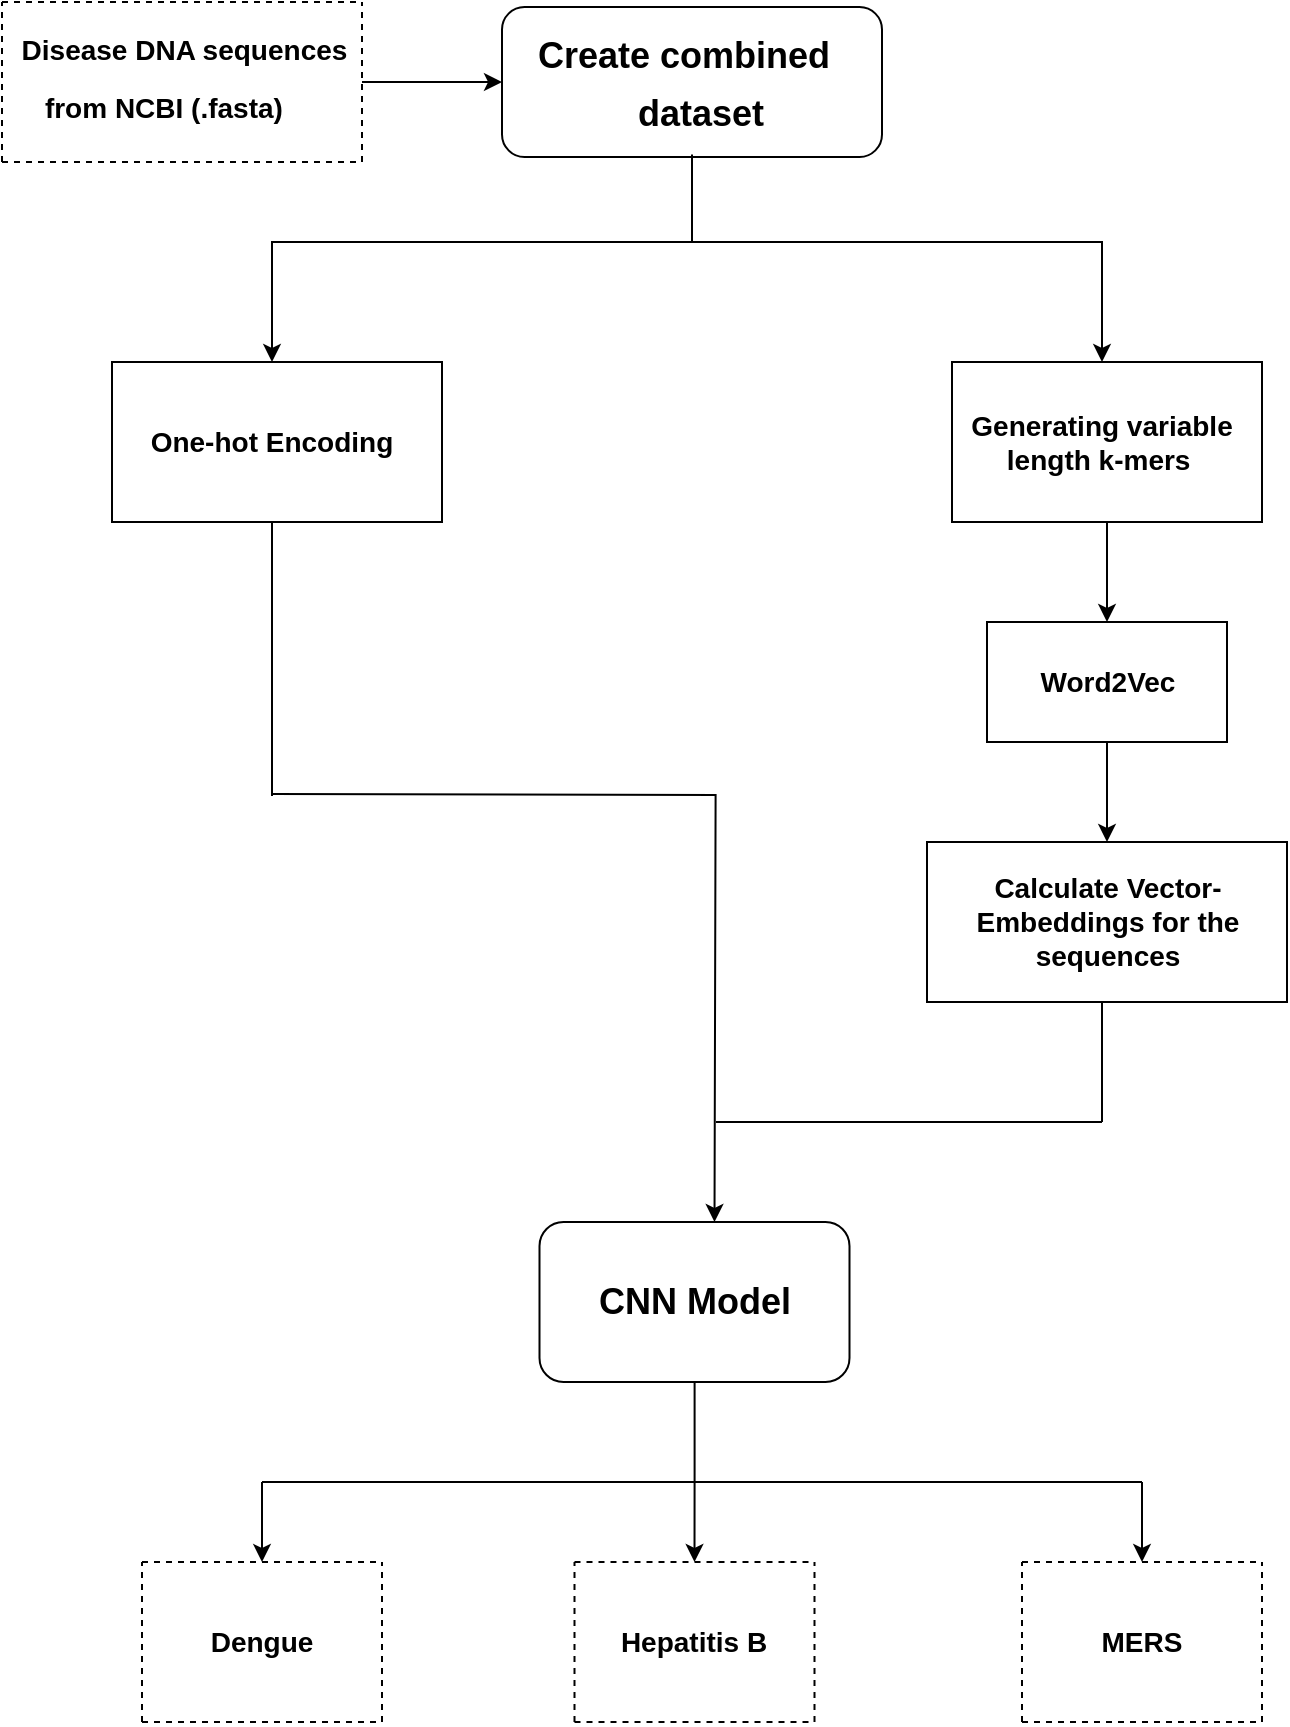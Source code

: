 <mxfile version="24.7.16">
  <diagram name="Page-1" id="AwJXyXjozSyKXWjftIWc">
    <mxGraphModel dx="1050" dy="565" grid="1" gridSize="10" guides="1" tooltips="1" connect="1" arrows="1" fold="1" page="1" pageScale="1" pageWidth="850" pageHeight="1100" math="0" shadow="0">
      <root>
        <mxCell id="0" />
        <mxCell id="1" parent="0" />
        <mxCell id="u3rFeUjqHD8T7D-4szF2-3" style="edgeStyle=orthogonalEdgeStyle;rounded=0;orthogonalLoop=1;jettySize=auto;html=1;" edge="1" parent="1" source="u3rFeUjqHD8T7D-4szF2-2" target="u3rFeUjqHD8T7D-4szF2-9">
          <mxGeometry relative="1" as="geometry">
            <mxPoint x="360" y="140" as="targetPoint" />
          </mxGeometry>
        </mxCell>
        <mxCell id="u3rFeUjqHD8T7D-4szF2-2" value="&lt;h1 style=&quot;margin-top: 0px;&quot;&gt;&lt;font style=&quot;font-size: 14px;&quot;&gt;&amp;nbsp; Disease DNA sequences&amp;nbsp; &amp;nbsp; &amp;nbsp; &amp;nbsp;from NCBI (.fasta)&lt;/font&gt;&lt;/h1&gt;" style="text;html=1;whiteSpace=wrap;overflow=hidden;rounded=0;" vertex="1" parent="1">
          <mxGeometry x="90" y="100" width="180" height="80" as="geometry" />
        </mxCell>
        <mxCell id="u3rFeUjqHD8T7D-4szF2-4" value="" style="endArrow=none;dashed=1;html=1;rounded=0;entryX=1;entryY=0;entryDx=0;entryDy=0;" edge="1" parent="1" target="u3rFeUjqHD8T7D-4szF2-2">
          <mxGeometry width="50" height="50" relative="1" as="geometry">
            <mxPoint x="90" y="100" as="sourcePoint" />
            <mxPoint x="140" y="50" as="targetPoint" />
          </mxGeometry>
        </mxCell>
        <mxCell id="u3rFeUjqHD8T7D-4szF2-5" value="" style="endArrow=none;dashed=1;html=1;rounded=0;exitX=0;exitY=1;exitDx=0;exitDy=0;" edge="1" parent="1" source="u3rFeUjqHD8T7D-4szF2-2">
          <mxGeometry width="50" height="50" relative="1" as="geometry">
            <mxPoint x="220" y="230" as="sourcePoint" />
            <mxPoint x="270" y="180" as="targetPoint" />
          </mxGeometry>
        </mxCell>
        <mxCell id="u3rFeUjqHD8T7D-4szF2-6" value="" style="endArrow=none;dashed=1;html=1;rounded=0;exitX=0;exitY=1;exitDx=0;exitDy=0;" edge="1" parent="1" source="u3rFeUjqHD8T7D-4szF2-2">
          <mxGeometry width="50" height="50" relative="1" as="geometry">
            <mxPoint x="40" y="150" as="sourcePoint" />
            <mxPoint x="90" y="100" as="targetPoint" />
          </mxGeometry>
        </mxCell>
        <mxCell id="u3rFeUjqHD8T7D-4szF2-7" value="" style="endArrow=none;dashed=1;html=1;rounded=0;" edge="1" parent="1" target="u3rFeUjqHD8T7D-4szF2-2">
          <mxGeometry width="50" height="50" relative="1" as="geometry">
            <mxPoint x="90" y="180" as="sourcePoint" />
            <mxPoint x="140" y="130" as="targetPoint" />
          </mxGeometry>
        </mxCell>
        <mxCell id="u3rFeUjqHD8T7D-4szF2-8" value="" style="endArrow=none;dashed=1;html=1;rounded=0;entryX=1;entryY=0;entryDx=0;entryDy=0;" edge="1" parent="1" target="u3rFeUjqHD8T7D-4szF2-2">
          <mxGeometry width="50" height="50" relative="1" as="geometry">
            <mxPoint x="270" y="180" as="sourcePoint" />
            <mxPoint x="320" y="130" as="targetPoint" />
          </mxGeometry>
        </mxCell>
        <mxCell id="u3rFeUjqHD8T7D-4szF2-9" value="" style="rounded=1;whiteSpace=wrap;html=1;" vertex="1" parent="1">
          <mxGeometry x="340" y="102.5" width="190" height="75" as="geometry" />
        </mxCell>
        <mxCell id="u3rFeUjqHD8T7D-4szF2-11" style="edgeStyle=orthogonalEdgeStyle;rounded=0;orthogonalLoop=1;jettySize=auto;html=1;exitX=0.5;exitY=1;exitDx=0;exitDy=0;entryX=0.5;entryY=0;entryDx=0;entryDy=0;" edge="1" parent="1" source="u3rFeUjqHD8T7D-4szF2-10" target="u3rFeUjqHD8T7D-4szF2-15">
          <mxGeometry relative="1" as="geometry">
            <mxPoint x="170" y="270" as="targetPoint" />
            <Array as="points">
              <mxPoint x="435" y="220" />
              <mxPoint x="225" y="220" />
            </Array>
          </mxGeometry>
        </mxCell>
        <mxCell id="u3rFeUjqHD8T7D-4szF2-10" value="&lt;h1 style=&quot;margin-top: 0px;&quot;&gt;&lt;font style=&quot;font-size: 18px;&quot;&gt;Create combined&amp;nbsp; &amp;nbsp; &amp;nbsp; &amp;nbsp; &amp;nbsp; &amp;nbsp; dataset&lt;/font&gt;&lt;/h1&gt;" style="text;html=1;whiteSpace=wrap;overflow=hidden;rounded=0;" vertex="1" parent="1">
          <mxGeometry x="356.25" y="103.75" width="157.5" height="72.5" as="geometry" />
        </mxCell>
        <mxCell id="u3rFeUjqHD8T7D-4szF2-16" style="edgeStyle=orthogonalEdgeStyle;rounded=0;orthogonalLoop=1;jettySize=auto;html=1;exitX=1;exitY=0.75;exitDx=0;exitDy=0;entryX=1;entryY=0.75;entryDx=0;entryDy=0;" edge="1" parent="1" source="u3rFeUjqHD8T7D-4szF2-14" target="u3rFeUjqHD8T7D-4szF2-15">
          <mxGeometry relative="1" as="geometry" />
        </mxCell>
        <mxCell id="u3rFeUjqHD8T7D-4szF2-14" value="" style="rounded=0;whiteSpace=wrap;html=1;" vertex="1" parent="1">
          <mxGeometry x="145" y="280" width="165" height="80" as="geometry" />
        </mxCell>
        <mxCell id="u3rFeUjqHD8T7D-4szF2-28" style="edgeStyle=orthogonalEdgeStyle;rounded=0;orthogonalLoop=1;jettySize=auto;html=1;" edge="1" parent="1">
          <mxGeometry relative="1" as="geometry">
            <mxPoint x="446.25" y="710" as="targetPoint" />
            <mxPoint x="225" y="496" as="sourcePoint" />
          </mxGeometry>
        </mxCell>
        <mxCell id="u3rFeUjqHD8T7D-4szF2-15" value="&lt;b&gt;&lt;font style=&quot;font-size: 14px;&quot;&gt;One-hot Encoding&lt;/font&gt;&lt;/b&gt;" style="text;html=1;align=center;verticalAlign=middle;whiteSpace=wrap;rounded=0;" vertex="1" parent="1">
          <mxGeometry x="140" y="280" width="170" height="80" as="geometry" />
        </mxCell>
        <mxCell id="u3rFeUjqHD8T7D-4szF2-17" value="" style="endArrow=classic;html=1;rounded=0;" edge="1" parent="1">
          <mxGeometry width="50" height="50" relative="1" as="geometry">
            <mxPoint x="430" y="220" as="sourcePoint" />
            <mxPoint x="640" y="280" as="targetPoint" />
            <Array as="points">
              <mxPoint x="640" y="220" />
            </Array>
          </mxGeometry>
        </mxCell>
        <mxCell id="u3rFeUjqHD8T7D-4szF2-24" value="" style="edgeStyle=orthogonalEdgeStyle;rounded=0;orthogonalLoop=1;jettySize=auto;html=1;" edge="1" parent="1" source="u3rFeUjqHD8T7D-4szF2-18" target="u3rFeUjqHD8T7D-4szF2-23">
          <mxGeometry relative="1" as="geometry" />
        </mxCell>
        <mxCell id="u3rFeUjqHD8T7D-4szF2-18" value="" style="rounded=0;whiteSpace=wrap;html=1;" vertex="1" parent="1">
          <mxGeometry x="565" y="280" width="155" height="80" as="geometry" />
        </mxCell>
        <mxCell id="u3rFeUjqHD8T7D-4szF2-19" value="&lt;b&gt;&lt;font style=&quot;font-size: 14px;&quot;&gt;Generating variable length k-mers&lt;/font&gt;&lt;/b&gt;&amp;nbsp;" style="text;html=1;align=center;verticalAlign=middle;whiteSpace=wrap;rounded=0;" vertex="1" parent="1">
          <mxGeometry x="565" y="290" width="150" height="60" as="geometry" />
        </mxCell>
        <mxCell id="u3rFeUjqHD8T7D-4szF2-26" value="" style="edgeStyle=orthogonalEdgeStyle;rounded=0;orthogonalLoop=1;jettySize=auto;html=1;" edge="1" parent="1" source="u3rFeUjqHD8T7D-4szF2-23" target="u3rFeUjqHD8T7D-4szF2-25">
          <mxGeometry relative="1" as="geometry" />
        </mxCell>
        <mxCell id="u3rFeUjqHD8T7D-4szF2-23" value="&lt;b&gt;&lt;font style=&quot;font-size: 14px;&quot;&gt;Word2Vec&lt;/font&gt;&lt;/b&gt;" style="rounded=0;whiteSpace=wrap;html=1;" vertex="1" parent="1">
          <mxGeometry x="582.5" y="410" width="120" height="60" as="geometry" />
        </mxCell>
        <mxCell id="u3rFeUjqHD8T7D-4szF2-25" value="&lt;b&gt;&lt;font style=&quot;font-size: 14px;&quot;&gt;Calculate Vector- Embeddings for the sequences&lt;/font&gt;&lt;/b&gt;" style="rounded=0;whiteSpace=wrap;html=1;" vertex="1" parent="1">
          <mxGeometry x="552.5" y="520" width="180" height="80" as="geometry" />
        </mxCell>
        <mxCell id="u3rFeUjqHD8T7D-4szF2-38" style="edgeStyle=orthogonalEdgeStyle;rounded=0;orthogonalLoop=1;jettySize=auto;html=1;" edge="1" parent="1" source="u3rFeUjqHD8T7D-4szF2-27">
          <mxGeometry relative="1" as="geometry">
            <mxPoint x="436.25" y="880" as="targetPoint" />
          </mxGeometry>
        </mxCell>
        <mxCell id="u3rFeUjqHD8T7D-4szF2-27" value="&lt;b&gt;&lt;font style=&quot;font-size: 18px;&quot;&gt;CNN Model&lt;/font&gt;&lt;/b&gt;" style="rounded=1;whiteSpace=wrap;html=1;" vertex="1" parent="1">
          <mxGeometry x="358.75" y="710" width="155" height="80" as="geometry" />
        </mxCell>
        <mxCell id="u3rFeUjqHD8T7D-4szF2-31" value="" style="endArrow=none;html=1;rounded=0;entryX=0.5;entryY=1;entryDx=0;entryDy=0;" edge="1" parent="1" target="u3rFeUjqHD8T7D-4szF2-15">
          <mxGeometry width="50" height="50" relative="1" as="geometry">
            <mxPoint x="225" y="497" as="sourcePoint" />
            <mxPoint x="225" y="362" as="targetPoint" />
          </mxGeometry>
        </mxCell>
        <mxCell id="u3rFeUjqHD8T7D-4szF2-34" value="" style="endArrow=none;html=1;rounded=0;" edge="1" parent="1">
          <mxGeometry width="50" height="50" relative="1" as="geometry">
            <mxPoint x="640" y="660" as="sourcePoint" />
            <mxPoint x="640" y="600" as="targetPoint" />
          </mxGeometry>
        </mxCell>
        <mxCell id="u3rFeUjqHD8T7D-4szF2-37" value="" style="endArrow=none;html=1;rounded=0;" edge="1" parent="1">
          <mxGeometry width="50" height="50" relative="1" as="geometry">
            <mxPoint x="447" y="660" as="sourcePoint" />
            <mxPoint x="640" y="660" as="targetPoint" />
          </mxGeometry>
        </mxCell>
        <mxCell id="u3rFeUjqHD8T7D-4szF2-39" value="&lt;font style=&quot;font-size: 14px;&quot;&gt;&lt;b&gt;Dengue&lt;/b&gt;&lt;/font&gt;" style="text;html=1;align=center;verticalAlign=middle;whiteSpace=wrap;rounded=0;" vertex="1" parent="1">
          <mxGeometry x="160" y="880" width="120" height="80" as="geometry" />
        </mxCell>
        <mxCell id="u3rFeUjqHD8T7D-4szF2-41" value="&lt;b&gt;&lt;font style=&quot;font-size: 14px;&quot;&gt;Hepatitis B&lt;/font&gt;&lt;/b&gt;" style="text;html=1;align=center;verticalAlign=middle;whiteSpace=wrap;rounded=0;" vertex="1" parent="1">
          <mxGeometry x="376.25" y="880" width="120" height="80" as="geometry" />
        </mxCell>
        <mxCell id="u3rFeUjqHD8T7D-4szF2-42" value="&lt;b&gt;&lt;font style=&quot;font-size: 14px;&quot;&gt;MERS&lt;/font&gt;&lt;/b&gt;" style="text;html=1;align=center;verticalAlign=middle;whiteSpace=wrap;rounded=0;" vertex="1" parent="1">
          <mxGeometry x="600" y="880" width="120" height="80" as="geometry" />
        </mxCell>
        <mxCell id="u3rFeUjqHD8T7D-4szF2-43" value="" style="endArrow=none;dashed=1;html=1;rounded=0;entryX=1;entryY=0;entryDx=0;entryDy=0;" edge="1" parent="1" target="u3rFeUjqHD8T7D-4szF2-39">
          <mxGeometry width="50" height="50" relative="1" as="geometry">
            <mxPoint x="160" y="880" as="sourcePoint" />
            <mxPoint x="210" y="830" as="targetPoint" />
          </mxGeometry>
        </mxCell>
        <mxCell id="u3rFeUjqHD8T7D-4szF2-44" value="" style="endArrow=none;dashed=1;html=1;rounded=0;exitX=1;exitY=1;exitDx=0;exitDy=0;" edge="1" parent="1" source="u3rFeUjqHD8T7D-4szF2-39">
          <mxGeometry width="50" height="50" relative="1" as="geometry">
            <mxPoint x="230" y="930" as="sourcePoint" />
            <mxPoint x="280" y="880" as="targetPoint" />
          </mxGeometry>
        </mxCell>
        <mxCell id="u3rFeUjqHD8T7D-4szF2-45" value="" style="endArrow=none;dashed=1;html=1;rounded=0;exitX=0;exitY=1;exitDx=0;exitDy=0;" edge="1" parent="1" source="u3rFeUjqHD8T7D-4szF2-39">
          <mxGeometry width="50" height="50" relative="1" as="geometry">
            <mxPoint x="110" y="930" as="sourcePoint" />
            <mxPoint x="160" y="880" as="targetPoint" />
          </mxGeometry>
        </mxCell>
        <mxCell id="u3rFeUjqHD8T7D-4szF2-46" value="" style="endArrow=none;dashed=1;html=1;rounded=0;exitX=0;exitY=1;exitDx=0;exitDy=0;" edge="1" parent="1" source="u3rFeUjqHD8T7D-4szF2-39">
          <mxGeometry width="50" height="50" relative="1" as="geometry">
            <mxPoint x="230" y="1010" as="sourcePoint" />
            <mxPoint x="280" y="960" as="targetPoint" />
          </mxGeometry>
        </mxCell>
        <mxCell id="u3rFeUjqHD8T7D-4szF2-47" value="" style="endArrow=none;dashed=1;html=1;rounded=0;exitX=1;exitY=1;exitDx=0;exitDy=0;" edge="1" parent="1" source="u3rFeUjqHD8T7D-4szF2-41">
          <mxGeometry width="50" height="50" relative="1" as="geometry">
            <mxPoint x="446.25" y="930" as="sourcePoint" />
            <mxPoint x="496.25" y="880" as="targetPoint" />
          </mxGeometry>
        </mxCell>
        <mxCell id="u3rFeUjqHD8T7D-4szF2-48" value="" style="endArrow=none;dashed=1;html=1;rounded=0;entryX=1;entryY=0;entryDx=0;entryDy=0;" edge="1" parent="1" target="u3rFeUjqHD8T7D-4szF2-41">
          <mxGeometry width="50" height="50" relative="1" as="geometry">
            <mxPoint x="376.25" y="880" as="sourcePoint" />
            <mxPoint x="426.25" y="830" as="targetPoint" />
          </mxGeometry>
        </mxCell>
        <mxCell id="u3rFeUjqHD8T7D-4szF2-49" value="" style="endArrow=none;dashed=1;html=1;rounded=0;exitX=0;exitY=1;exitDx=0;exitDy=0;" edge="1" parent="1" source="u3rFeUjqHD8T7D-4szF2-41">
          <mxGeometry width="50" height="50" relative="1" as="geometry">
            <mxPoint x="326.25" y="930" as="sourcePoint" />
            <mxPoint x="376.25" y="880" as="targetPoint" />
          </mxGeometry>
        </mxCell>
        <mxCell id="u3rFeUjqHD8T7D-4szF2-50" value="" style="endArrow=none;dashed=1;html=1;rounded=0;exitX=0;exitY=1;exitDx=0;exitDy=0;" edge="1" parent="1" source="u3rFeUjqHD8T7D-4szF2-41">
          <mxGeometry width="50" height="50" relative="1" as="geometry">
            <mxPoint x="446.25" y="1010" as="sourcePoint" />
            <mxPoint x="496.25" y="960" as="targetPoint" />
          </mxGeometry>
        </mxCell>
        <mxCell id="u3rFeUjqHD8T7D-4szF2-51" value="" style="endArrow=none;dashed=1;html=1;rounded=0;entryX=1;entryY=0;entryDx=0;entryDy=0;" edge="1" parent="1" target="u3rFeUjqHD8T7D-4szF2-42">
          <mxGeometry width="50" height="50" relative="1" as="geometry">
            <mxPoint x="600" y="880" as="sourcePoint" />
            <mxPoint x="650" y="830" as="targetPoint" />
          </mxGeometry>
        </mxCell>
        <mxCell id="u3rFeUjqHD8T7D-4szF2-52" value="" style="endArrow=none;dashed=1;html=1;rounded=0;exitX=1;exitY=1;exitDx=0;exitDy=0;" edge="1" parent="1" source="u3rFeUjqHD8T7D-4szF2-42">
          <mxGeometry width="50" height="50" relative="1" as="geometry">
            <mxPoint x="670" y="930" as="sourcePoint" />
            <mxPoint x="720" y="880" as="targetPoint" />
          </mxGeometry>
        </mxCell>
        <mxCell id="u3rFeUjqHD8T7D-4szF2-53" value="" style="endArrow=none;dashed=1;html=1;rounded=0;exitX=0;exitY=1;exitDx=0;exitDy=0;entryX=0;entryY=0;entryDx=0;entryDy=0;" edge="1" parent="1" source="u3rFeUjqHD8T7D-4szF2-42" target="u3rFeUjqHD8T7D-4szF2-42">
          <mxGeometry width="50" height="50" relative="1" as="geometry">
            <mxPoint x="552.5" y="930" as="sourcePoint" />
            <mxPoint x="602.5" y="880" as="targetPoint" />
          </mxGeometry>
        </mxCell>
        <mxCell id="u3rFeUjqHD8T7D-4szF2-54" value="" style="endArrow=none;dashed=1;html=1;rounded=0;exitX=0;exitY=1;exitDx=0;exitDy=0;" edge="1" parent="1" source="u3rFeUjqHD8T7D-4szF2-42">
          <mxGeometry width="50" height="50" relative="1" as="geometry">
            <mxPoint x="670" y="1010" as="sourcePoint" />
            <mxPoint x="720" y="960" as="targetPoint" />
          </mxGeometry>
        </mxCell>
        <mxCell id="u3rFeUjqHD8T7D-4szF2-55" value="" style="endArrow=none;html=1;rounded=0;" edge="1" parent="1">
          <mxGeometry width="50" height="50" relative="1" as="geometry">
            <mxPoint x="220" y="840" as="sourcePoint" />
            <mxPoint x="660" y="840" as="targetPoint" />
          </mxGeometry>
        </mxCell>
        <mxCell id="u3rFeUjqHD8T7D-4szF2-56" value="" style="endArrow=classic;html=1;rounded=0;" edge="1" parent="1">
          <mxGeometry width="50" height="50" relative="1" as="geometry">
            <mxPoint x="220" y="840" as="sourcePoint" />
            <mxPoint x="220" y="880" as="targetPoint" />
          </mxGeometry>
        </mxCell>
        <mxCell id="u3rFeUjqHD8T7D-4szF2-57" value="" style="endArrow=classic;html=1;rounded=0;" edge="1" parent="1">
          <mxGeometry width="50" height="50" relative="1" as="geometry">
            <mxPoint x="660" y="840" as="sourcePoint" />
            <mxPoint x="660" y="880" as="targetPoint" />
          </mxGeometry>
        </mxCell>
      </root>
    </mxGraphModel>
  </diagram>
</mxfile>
